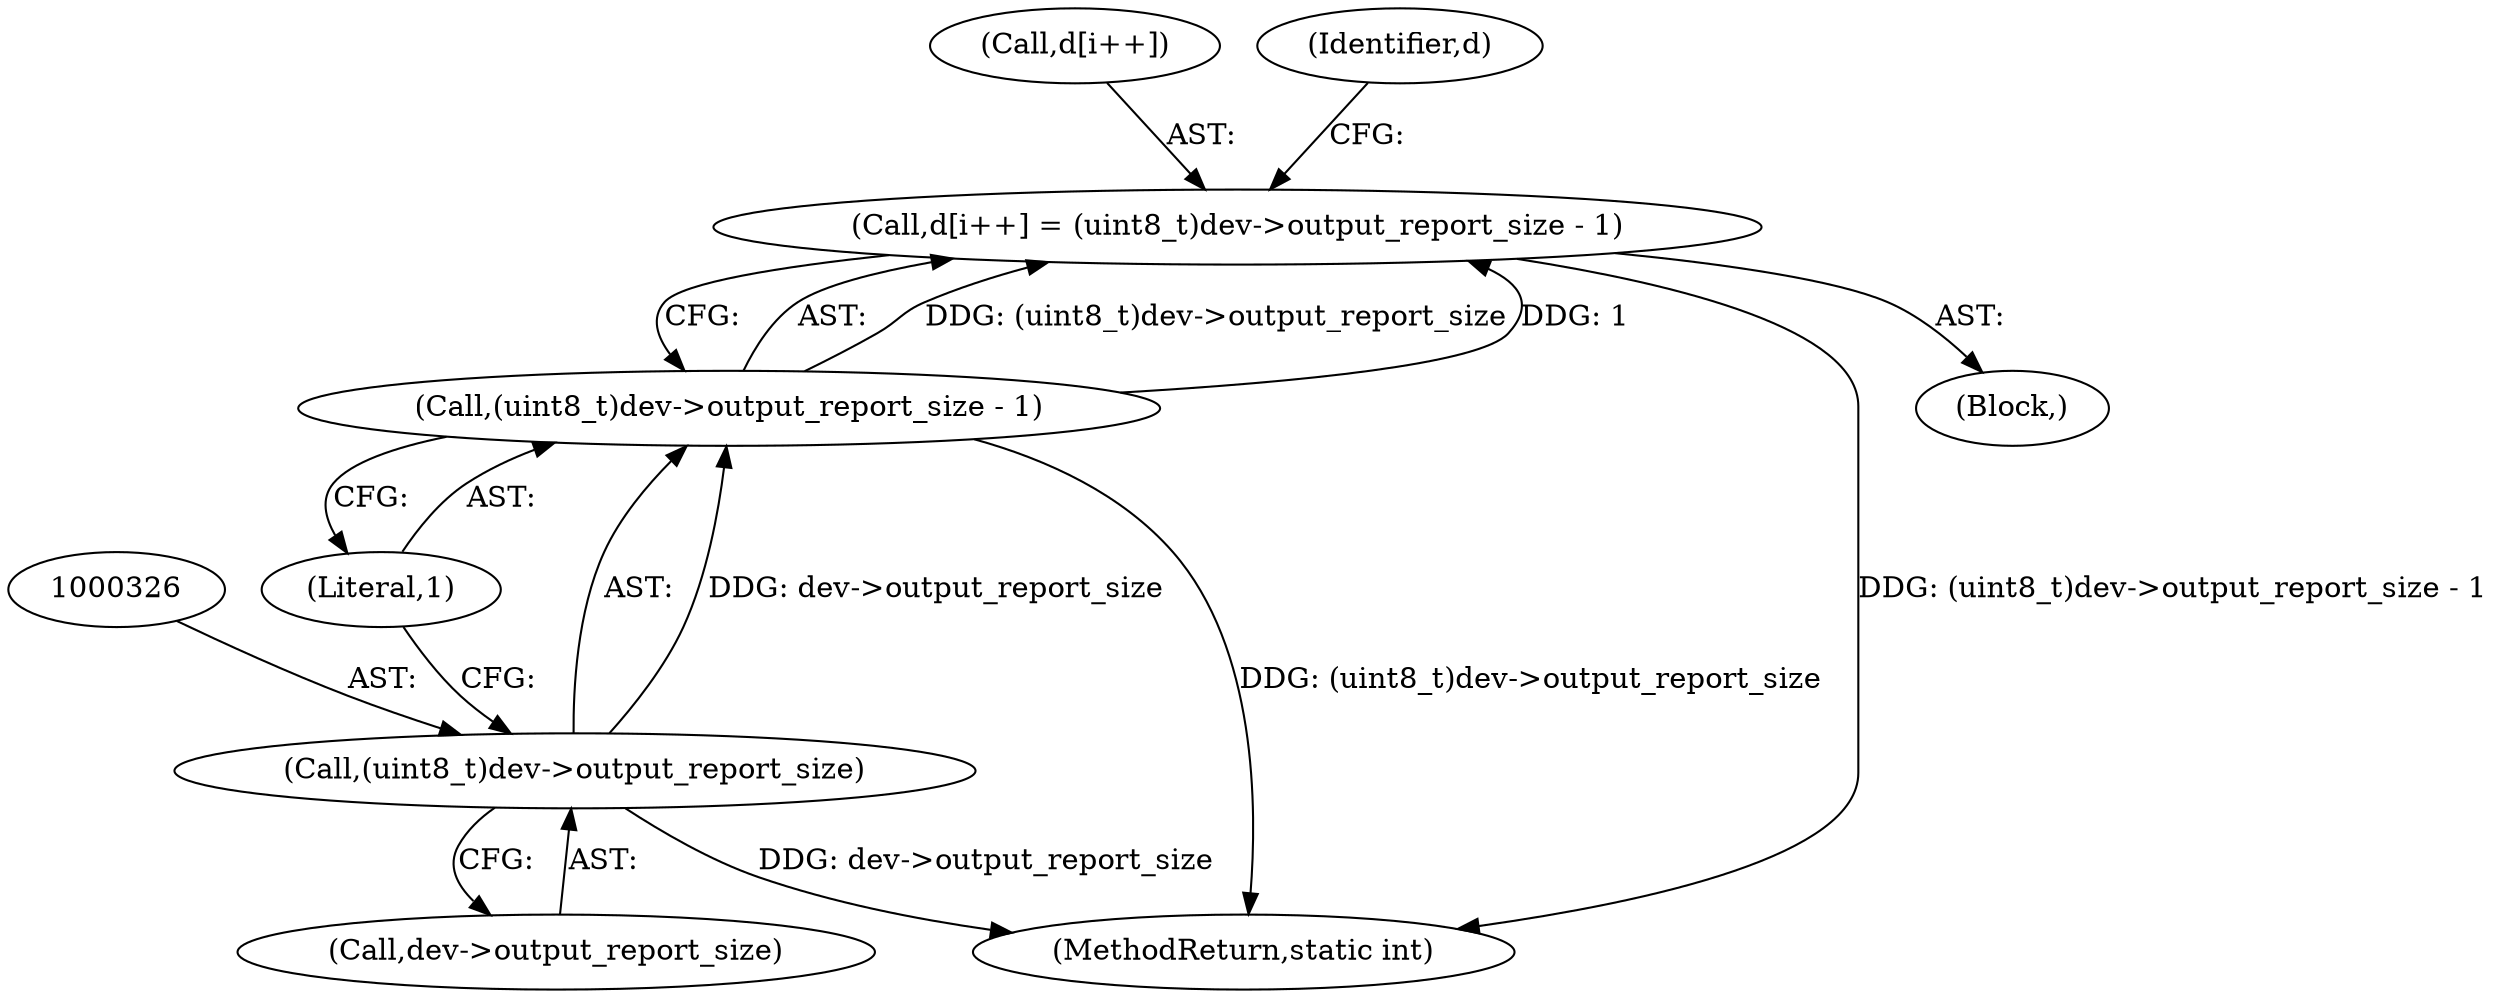 digraph "1_Chrome_ac149a8d4371c0e01e0934fdd57b09e86f96b5b9_5@array" {
"1000319" [label="(Call,d[i++] = (uint8_t)dev->output_report_size - 1)"];
"1000324" [label="(Call,(uint8_t)dev->output_report_size - 1)"];
"1000325" [label="(Call,(uint8_t)dev->output_report_size)"];
"1000320" [label="(Call,d[i++])"];
"1000319" [label="(Call,d[i++] = (uint8_t)dev->output_report_size - 1)"];
"1000454" [label="(MethodReturn,static int)"];
"1000330" [label="(Literal,1)"];
"1000324" [label="(Call,(uint8_t)dev->output_report_size - 1)"];
"1000327" [label="(Call,dev->output_report_size)"];
"1000325" [label="(Call,(uint8_t)dev->output_report_size)"];
"1000264" [label="(Block,)"];
"1000333" [label="(Identifier,d)"];
"1000319" -> "1000264"  [label="AST: "];
"1000319" -> "1000324"  [label="CFG: "];
"1000320" -> "1000319"  [label="AST: "];
"1000324" -> "1000319"  [label="AST: "];
"1000333" -> "1000319"  [label="CFG: "];
"1000319" -> "1000454"  [label="DDG: (uint8_t)dev->output_report_size - 1"];
"1000324" -> "1000319"  [label="DDG: (uint8_t)dev->output_report_size"];
"1000324" -> "1000319"  [label="DDG: 1"];
"1000324" -> "1000330"  [label="CFG: "];
"1000325" -> "1000324"  [label="AST: "];
"1000330" -> "1000324"  [label="AST: "];
"1000324" -> "1000454"  [label="DDG: (uint8_t)dev->output_report_size"];
"1000325" -> "1000324"  [label="DDG: dev->output_report_size"];
"1000325" -> "1000327"  [label="CFG: "];
"1000326" -> "1000325"  [label="AST: "];
"1000327" -> "1000325"  [label="AST: "];
"1000330" -> "1000325"  [label="CFG: "];
"1000325" -> "1000454"  [label="DDG: dev->output_report_size"];
}
